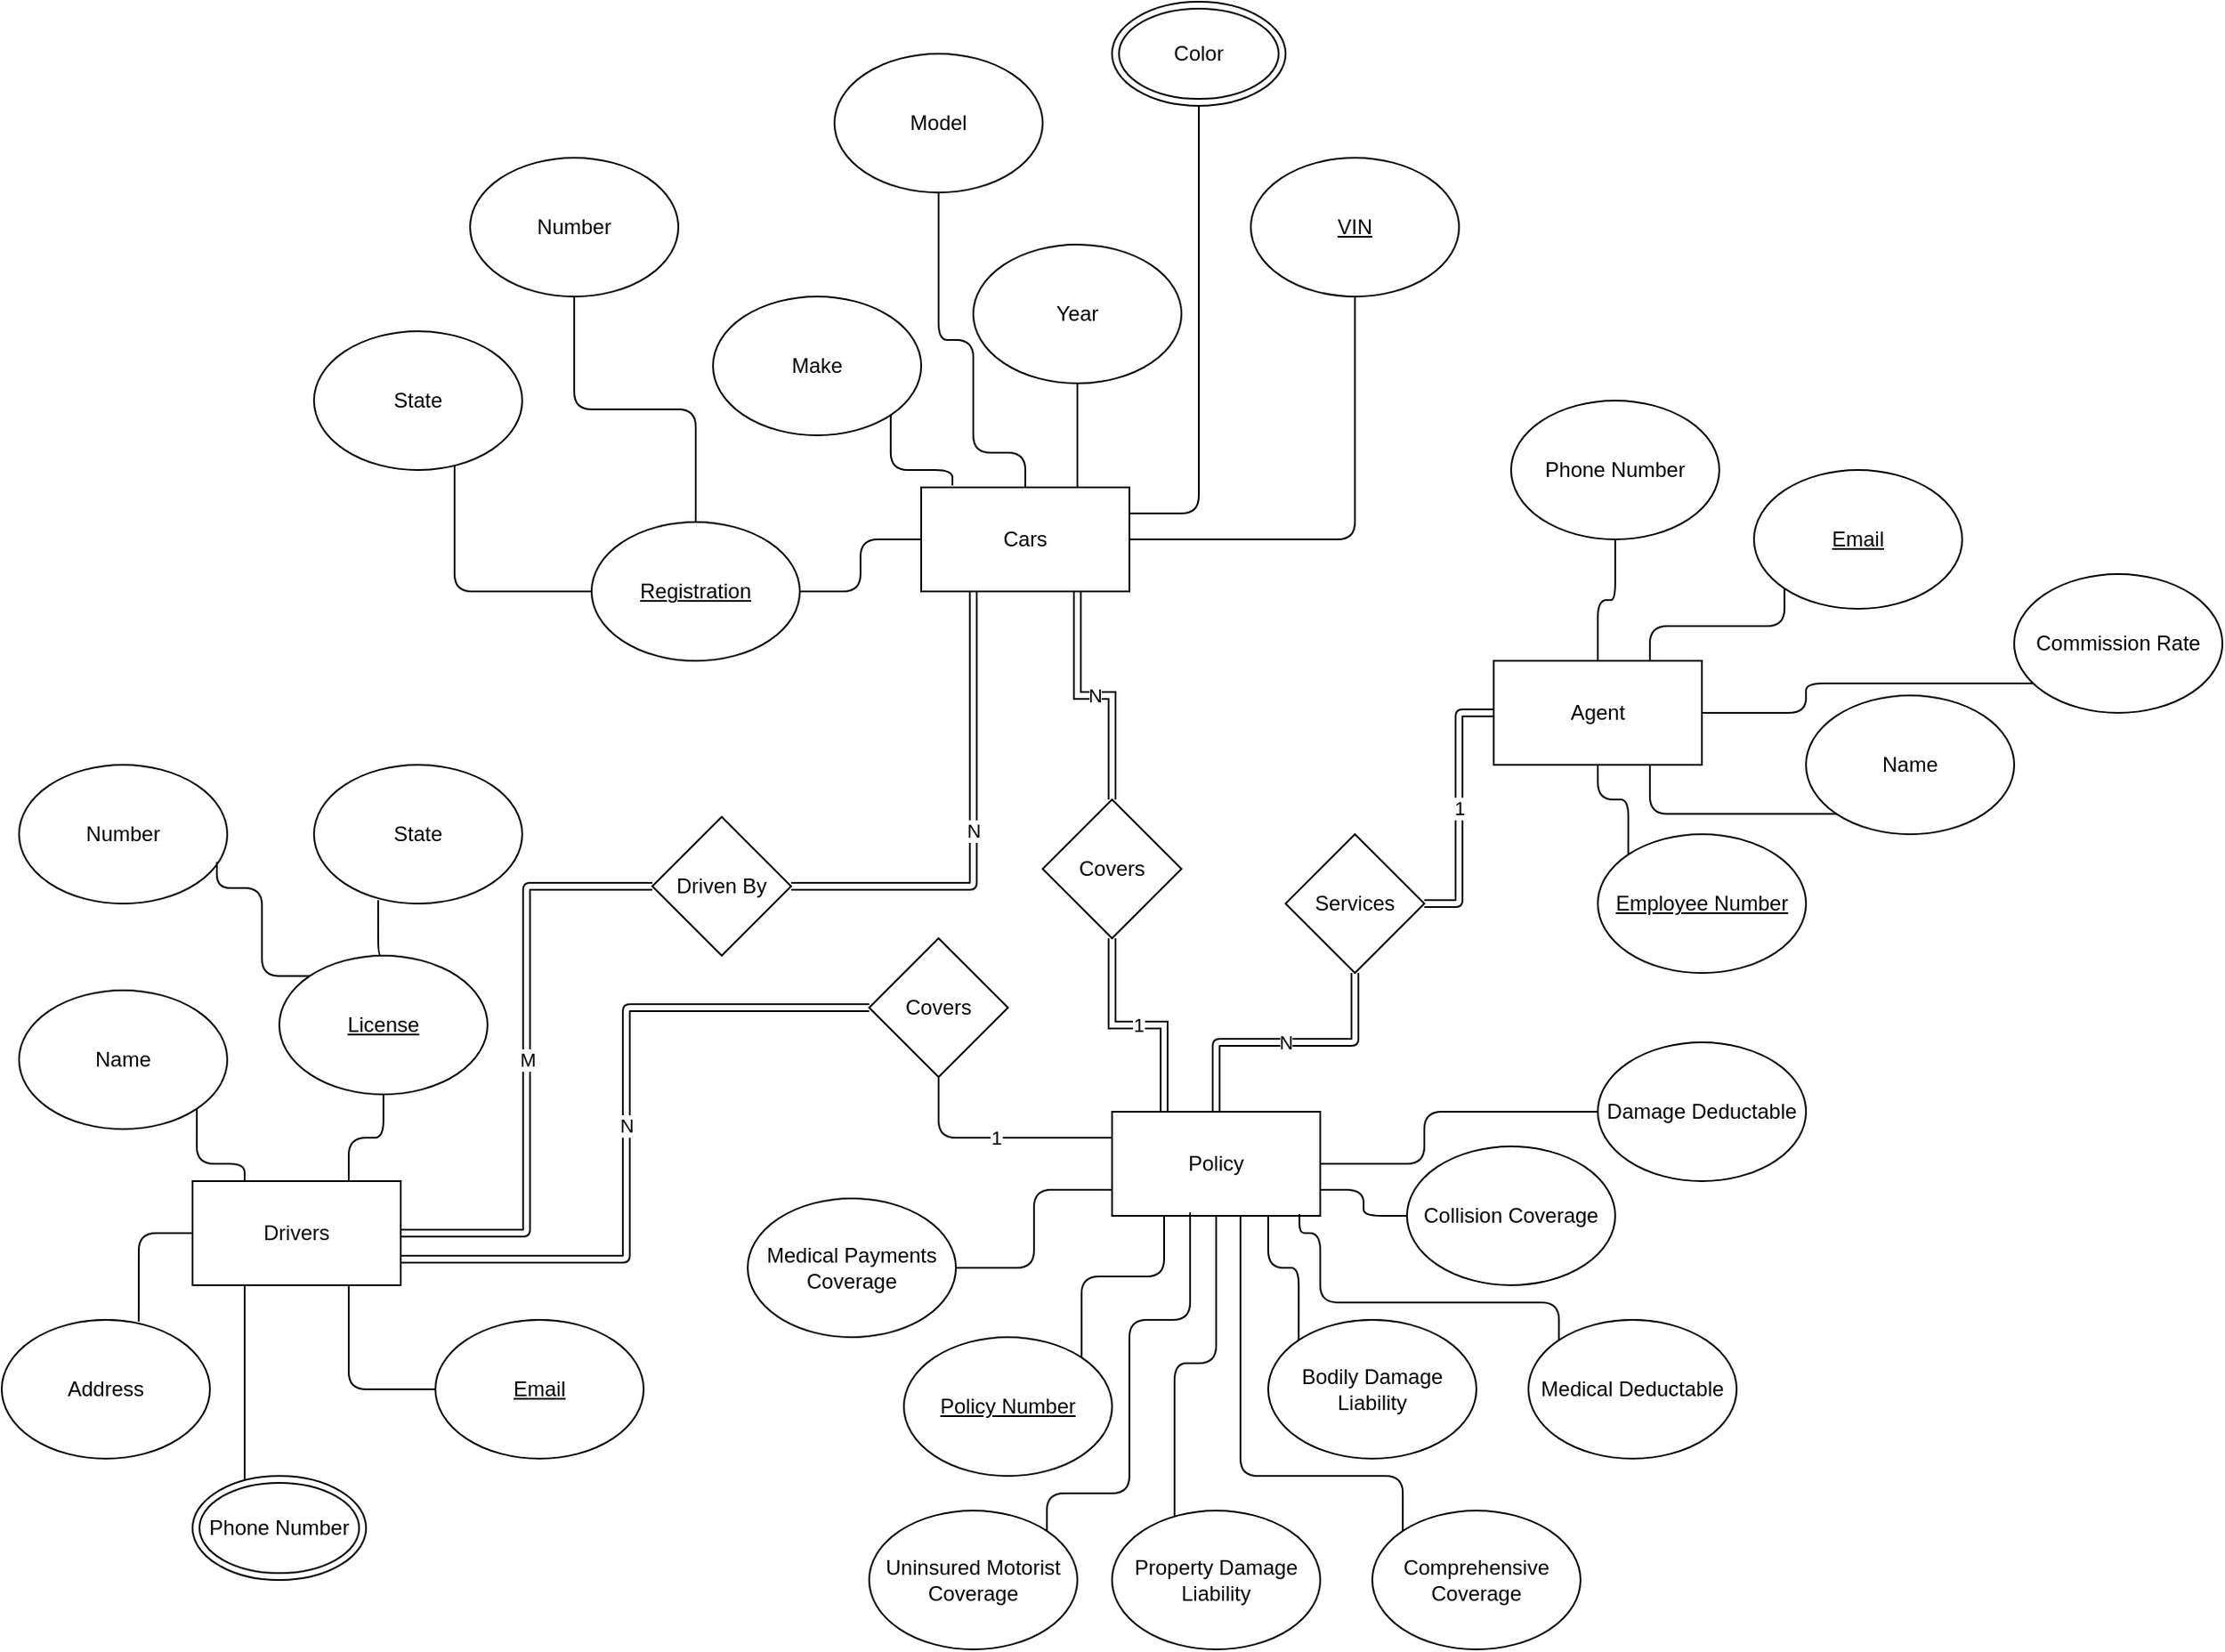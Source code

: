 <mxfile version="10.6.8" type="device"><diagram id="_GbGbZS8UuL_OsHCCj5u" name="Page-1"><mxGraphModel dx="1327" dy="827" grid="1" gridSize="10" guides="1" tooltips="1" connect="1" arrows="1" fold="1" page="1" pageScale="1" pageWidth="850" pageHeight="1100" math="0" shadow="0"><root><mxCell id="0"/><mxCell id="1" parent="0"/><mxCell id="aTW1DPn0I6NIa2_IYPjx-41" style="edgeStyle=orthogonalEdgeStyle;rounded=1;orthogonalLoop=1;jettySize=auto;html=1;exitX=0.25;exitY=1;exitDx=0;exitDy=0;entryX=1;entryY=0;entryDx=0;entryDy=0;endArrow=none;endFill=0;" parent="1" source="aTW1DPn0I6NIa2_IYPjx-1" target="aTW1DPn0I6NIa2_IYPjx-40" edge="1"><mxGeometry relative="1" as="geometry"/></mxCell><mxCell id="aTW1DPn0I6NIa2_IYPjx-49" style="edgeStyle=orthogonalEdgeStyle;rounded=1;orthogonalLoop=1;jettySize=auto;html=1;exitX=0.5;exitY=1;exitDx=0;exitDy=0;entryX=0.3;entryY=0.05;entryDx=0;entryDy=0;entryPerimeter=0;endArrow=none;endFill=0;" parent="1" source="aTW1DPn0I6NIa2_IYPjx-1" target="aTW1DPn0I6NIa2_IYPjx-48" edge="1"><mxGeometry relative="1" as="geometry"/></mxCell><mxCell id="aTW1DPn0I6NIa2_IYPjx-50" style="edgeStyle=orthogonalEdgeStyle;rounded=1;orthogonalLoop=1;jettySize=auto;html=1;exitX=0.75;exitY=1;exitDx=0;exitDy=0;entryX=0;entryY=0;entryDx=0;entryDy=0;endArrow=none;endFill=0;" parent="1" source="aTW1DPn0I6NIa2_IYPjx-1" target="aTW1DPn0I6NIa2_IYPjx-34" edge="1"><mxGeometry relative="1" as="geometry"/></mxCell><mxCell id="aTW1DPn0I6NIa2_IYPjx-51" style="edgeStyle=orthogonalEdgeStyle;rounded=1;orthogonalLoop=1;jettySize=auto;html=1;exitX=1;exitY=0.75;exitDx=0;exitDy=0;entryX=0;entryY=0.5;entryDx=0;entryDy=0;endArrow=none;endFill=0;" parent="1" source="aTW1DPn0I6NIa2_IYPjx-1" target="aTW1DPn0I6NIa2_IYPjx-46" edge="1"><mxGeometry relative="1" as="geometry"/></mxCell><mxCell id="aTW1DPn0I6NIa2_IYPjx-82" value="1" style="edgeStyle=orthogonalEdgeStyle;rounded=1;orthogonalLoop=1;jettySize=auto;html=1;exitX=0;exitY=0.25;exitDx=0;exitDy=0;entryX=0.5;entryY=1;entryDx=0;entryDy=0;endArrow=none;endFill=0;" parent="1" source="aTW1DPn0I6NIa2_IYPjx-1" target="aTW1DPn0I6NIa2_IYPjx-81" edge="1"><mxGeometry relative="1" as="geometry"/></mxCell><mxCell id="g9LwxZ_pPqAGe69_JZW_-3" value="1" style="edgeStyle=orthogonalEdgeStyle;rounded=0;orthogonalLoop=1;jettySize=auto;html=1;exitX=0.25;exitY=0;exitDx=0;exitDy=0;entryX=0.5;entryY=1;entryDx=0;entryDy=0;endArrow=none;endFill=0;shape=link;" edge="1" parent="1" source="aTW1DPn0I6NIa2_IYPjx-1" target="g9LwxZ_pPqAGe69_JZW_-1"><mxGeometry relative="1" as="geometry"/></mxCell><mxCell id="aTW1DPn0I6NIa2_IYPjx-1" value="Policy" style="rounded=0;whiteSpace=wrap;html=1;" parent="1" vertex="1"><mxGeometry x="650" y="780" width="120" height="60" as="geometry"/></mxCell><mxCell id="aTW1DPn0I6NIa2_IYPjx-25" style="edgeStyle=orthogonalEdgeStyle;rounded=1;orthogonalLoop=1;jettySize=auto;html=1;exitX=0.75;exitY=0;exitDx=0;exitDy=0;entryX=0.5;entryY=1;entryDx=0;entryDy=0;endArrow=none;endFill=0;" parent="1" source="aTW1DPn0I6NIa2_IYPjx-2" target="aTW1DPn0I6NIa2_IYPjx-21" edge="1"><mxGeometry relative="1" as="geometry"/></mxCell><mxCell id="aTW1DPn0I6NIa2_IYPjx-29" style="edgeStyle=orthogonalEdgeStyle;rounded=1;orthogonalLoop=1;jettySize=auto;html=1;exitX=0;exitY=0.5;exitDx=0;exitDy=0;entryX=0.658;entryY=0.013;entryDx=0;entryDy=0;entryPerimeter=0;endArrow=none;endFill=0;" parent="1" source="aTW1DPn0I6NIa2_IYPjx-2" target="aTW1DPn0I6NIa2_IYPjx-22" edge="1"><mxGeometry relative="1" as="geometry"/></mxCell><mxCell id="aTW1DPn0I6NIa2_IYPjx-31" style="edgeStyle=orthogonalEdgeStyle;rounded=1;orthogonalLoop=1;jettySize=auto;html=1;exitX=0.25;exitY=1;exitDx=0;exitDy=0;entryX=0.3;entryY=0.033;entryDx=0;entryDy=0;entryPerimeter=0;endArrow=none;endFill=0;" parent="1" source="aTW1DPn0I6NIa2_IYPjx-2" target="aTW1DPn0I6NIa2_IYPjx-30" edge="1"><mxGeometry relative="1" as="geometry"/></mxCell><mxCell id="aTW1DPn0I6NIa2_IYPjx-32" style="edgeStyle=orthogonalEdgeStyle;rounded=1;orthogonalLoop=1;jettySize=auto;html=1;exitX=0.75;exitY=1;exitDx=0;exitDy=0;entryX=0;entryY=0.5;entryDx=0;entryDy=0;endArrow=none;endFill=0;" parent="1" source="aTW1DPn0I6NIa2_IYPjx-2" target="aTW1DPn0I6NIa2_IYPjx-15" edge="1"><mxGeometry relative="1" as="geometry"/></mxCell><mxCell id="aTW1DPn0I6NIa2_IYPjx-77" value="M" style="edgeStyle=orthogonalEdgeStyle;rounded=1;orthogonalLoop=1;jettySize=auto;html=1;entryX=0;entryY=0.5;entryDx=0;entryDy=0;endArrow=none;endFill=0;shape=link;" parent="1" source="aTW1DPn0I6NIa2_IYPjx-2" target="aTW1DPn0I6NIa2_IYPjx-73" edge="1"><mxGeometry relative="1" as="geometry"/></mxCell><mxCell id="aTW1DPn0I6NIa2_IYPjx-2" value="Drivers" style="rounded=0;whiteSpace=wrap;html=1;" parent="1" vertex="1"><mxGeometry x="120" y="820" width="120" height="60" as="geometry"/></mxCell><mxCell id="aTW1DPn0I6NIa2_IYPjx-7" style="edgeStyle=orthogonalEdgeStyle;rounded=1;orthogonalLoop=1;jettySize=auto;html=1;entryX=1;entryY=0.5;entryDx=0;entryDy=0;endArrow=none;endFill=0;" parent="1" source="aTW1DPn0I6NIa2_IYPjx-3" target="aTW1DPn0I6NIa2_IYPjx-4" edge="1"><mxGeometry relative="1" as="geometry"/></mxCell><mxCell id="aTW1DPn0I6NIa2_IYPjx-8" style="edgeStyle=orthogonalEdgeStyle;rounded=1;orthogonalLoop=1;jettySize=auto;html=1;entryX=0.5;entryY=1;entryDx=0;entryDy=0;endArrow=none;endFill=0;" parent="1" source="aTW1DPn0I6NIa2_IYPjx-3" target="aTW1DPn0I6NIa2_IYPjx-5" edge="1"><mxGeometry relative="1" as="geometry"/></mxCell><mxCell id="aTW1DPn0I6NIa2_IYPjx-16" style="edgeStyle=orthogonalEdgeStyle;rounded=1;orthogonalLoop=1;jettySize=auto;html=1;exitX=0.75;exitY=0;exitDx=0;exitDy=0;entryX=0.5;entryY=1;entryDx=0;entryDy=0;endArrow=none;endFill=0;" parent="1" source="aTW1DPn0I6NIa2_IYPjx-3" target="aTW1DPn0I6NIa2_IYPjx-12" edge="1"><mxGeometry relative="1" as="geometry"/></mxCell><mxCell id="aTW1DPn0I6NIa2_IYPjx-17" style="edgeStyle=orthogonalEdgeStyle;rounded=1;orthogonalLoop=1;jettySize=auto;html=1;exitX=0.5;exitY=0;exitDx=0;exitDy=0;entryX=0.5;entryY=1;entryDx=0;entryDy=0;endArrow=none;endFill=0;" parent="1" source="aTW1DPn0I6NIa2_IYPjx-3" target="aTW1DPn0I6NIa2_IYPjx-14" edge="1"><mxGeometry relative="1" as="geometry"><Array as="points"><mxPoint x="600" y="400"/><mxPoint x="570" y="400"/><mxPoint x="570" y="335"/><mxPoint x="550" y="335"/></Array></mxGeometry></mxCell><mxCell id="g9LwxZ_pPqAGe69_JZW_-4" value="N" style="edgeStyle=orthogonalEdgeStyle;shape=link;rounded=0;orthogonalLoop=1;jettySize=auto;html=1;exitX=0.75;exitY=1;exitDx=0;exitDy=0;entryX=0.5;entryY=0;entryDx=0;entryDy=0;endArrow=none;endFill=0;" edge="1" parent="1" source="aTW1DPn0I6NIa2_IYPjx-3" target="g9LwxZ_pPqAGe69_JZW_-1"><mxGeometry relative="1" as="geometry"/></mxCell><mxCell id="aTW1DPn0I6NIa2_IYPjx-3" value="Cars" style="rounded=0;whiteSpace=wrap;html=1;" parent="1" vertex="1"><mxGeometry x="540" y="420" width="120" height="60" as="geometry"/></mxCell><mxCell id="aTW1DPn0I6NIa2_IYPjx-11" style="edgeStyle=orthogonalEdgeStyle;rounded=1;orthogonalLoop=1;jettySize=auto;html=1;entryX=0.675;entryY=0.063;entryDx=0;entryDy=0;entryPerimeter=0;endArrow=none;endFill=0;" parent="1" source="aTW1DPn0I6NIa2_IYPjx-4" target="aTW1DPn0I6NIa2_IYPjx-10" edge="1"><mxGeometry relative="1" as="geometry"/></mxCell><mxCell id="aTW1DPn0I6NIa2_IYPjx-33" style="edgeStyle=orthogonalEdgeStyle;rounded=1;orthogonalLoop=1;jettySize=auto;html=1;entryX=0.5;entryY=1;entryDx=0;entryDy=0;endArrow=none;endFill=0;" parent="1" source="aTW1DPn0I6NIa2_IYPjx-4" target="aTW1DPn0I6NIa2_IYPjx-6" edge="1"><mxGeometry relative="1" as="geometry"/></mxCell><mxCell id="aTW1DPn0I6NIa2_IYPjx-4" value="&lt;u&gt;Registration&lt;/u&gt;" style="ellipse;whiteSpace=wrap;html=1;" parent="1" vertex="1"><mxGeometry x="350" y="440" width="120" height="80" as="geometry"/></mxCell><mxCell id="aTW1DPn0I6NIa2_IYPjx-5" value="&lt;u&gt;VIN&lt;/u&gt;" style="ellipse;whiteSpace=wrap;html=1;" parent="1" vertex="1"><mxGeometry x="730" y="230" width="120" height="80" as="geometry"/></mxCell><mxCell id="aTW1DPn0I6NIa2_IYPjx-6" value="Number" style="ellipse;whiteSpace=wrap;html=1;" parent="1" vertex="1"><mxGeometry x="280" y="230" width="120" height="80" as="geometry"/></mxCell><mxCell id="aTW1DPn0I6NIa2_IYPjx-10" value="State" style="ellipse;whiteSpace=wrap;html=1;" parent="1" vertex="1"><mxGeometry x="190" y="330" width="120" height="80" as="geometry"/></mxCell><mxCell id="aTW1DPn0I6NIa2_IYPjx-12" value="Year" style="ellipse;whiteSpace=wrap;html=1;" parent="1" vertex="1"><mxGeometry x="570" y="280" width="120" height="80" as="geometry"/></mxCell><mxCell id="aTW1DPn0I6NIa2_IYPjx-18" style="edgeStyle=orthogonalEdgeStyle;rounded=1;orthogonalLoop=1;jettySize=auto;html=1;exitX=1;exitY=1;exitDx=0;exitDy=0;entryX=0.15;entryY=-0.017;entryDx=0;entryDy=0;entryPerimeter=0;endArrow=none;endFill=0;" parent="1" source="aTW1DPn0I6NIa2_IYPjx-13" target="aTW1DPn0I6NIa2_IYPjx-3" edge="1"><mxGeometry relative="1" as="geometry"/></mxCell><mxCell id="aTW1DPn0I6NIa2_IYPjx-13" value="Make" style="ellipse;whiteSpace=wrap;html=1;" parent="1" vertex="1"><mxGeometry x="420" y="310" width="120" height="80" as="geometry"/></mxCell><mxCell id="aTW1DPn0I6NIa2_IYPjx-14" value="Model" style="ellipse;whiteSpace=wrap;html=1;" parent="1" vertex="1"><mxGeometry x="490" y="170" width="120" height="80" as="geometry"/></mxCell><mxCell id="aTW1DPn0I6NIa2_IYPjx-15" value="&lt;u&gt;Email&lt;/u&gt;" style="ellipse;whiteSpace=wrap;html=1;" parent="1" vertex="1"><mxGeometry x="260" y="900" width="120" height="80" as="geometry"/></mxCell><mxCell id="aTW1DPn0I6NIa2_IYPjx-19" value="State" style="ellipse;whiteSpace=wrap;html=1;" parent="1" vertex="1"><mxGeometry x="190" y="580" width="120" height="80" as="geometry"/></mxCell><mxCell id="aTW1DPn0I6NIa2_IYPjx-20" value="Number" style="ellipse;whiteSpace=wrap;html=1;" parent="1" vertex="1"><mxGeometry x="20" y="580" width="120" height="80" as="geometry"/></mxCell><mxCell id="aTW1DPn0I6NIa2_IYPjx-26" style="edgeStyle=orthogonalEdgeStyle;rounded=1;orthogonalLoop=1;jettySize=auto;html=1;exitX=0.5;exitY=0;exitDx=0;exitDy=0;entryX=0.308;entryY=0.975;entryDx=0;entryDy=0;entryPerimeter=0;endArrow=none;endFill=0;" parent="1" source="aTW1DPn0I6NIa2_IYPjx-21" target="aTW1DPn0I6NIa2_IYPjx-19" edge="1"><mxGeometry relative="1" as="geometry"/></mxCell><mxCell id="aTW1DPn0I6NIa2_IYPjx-27" style="edgeStyle=orthogonalEdgeStyle;rounded=1;orthogonalLoop=1;jettySize=auto;html=1;exitX=0;exitY=0;exitDx=0;exitDy=0;entryX=0.95;entryY=0.7;entryDx=0;entryDy=0;entryPerimeter=0;endArrow=none;endFill=0;" parent="1" source="aTW1DPn0I6NIa2_IYPjx-21" target="aTW1DPn0I6NIa2_IYPjx-20" edge="1"><mxGeometry relative="1" as="geometry"><Array as="points"><mxPoint x="160" y="702"/><mxPoint x="160" y="651"/><mxPoint x="134" y="651"/></Array></mxGeometry></mxCell><mxCell id="aTW1DPn0I6NIa2_IYPjx-21" value="&lt;u&gt;License&lt;/u&gt;" style="ellipse;whiteSpace=wrap;html=1;" parent="1" vertex="1"><mxGeometry x="170" y="690" width="120" height="80" as="geometry"/></mxCell><mxCell id="aTW1DPn0I6NIa2_IYPjx-22" value="Address" style="ellipse;whiteSpace=wrap;html=1;" parent="1" vertex="1"><mxGeometry x="10" y="900" width="120" height="80" as="geometry"/></mxCell><mxCell id="aTW1DPn0I6NIa2_IYPjx-28" style="edgeStyle=orthogonalEdgeStyle;rounded=1;orthogonalLoop=1;jettySize=auto;html=1;exitX=1;exitY=1;exitDx=0;exitDy=0;entryX=0.25;entryY=0;entryDx=0;entryDy=0;endArrow=none;endFill=0;" parent="1" source="aTW1DPn0I6NIa2_IYPjx-23" target="aTW1DPn0I6NIa2_IYPjx-2" edge="1"><mxGeometry relative="1" as="geometry"/></mxCell><mxCell id="aTW1DPn0I6NIa2_IYPjx-23" value="Name" style="ellipse;whiteSpace=wrap;html=1;" parent="1" vertex="1"><mxGeometry x="20" y="710" width="120" height="80" as="geometry"/></mxCell><mxCell id="aTW1DPn0I6NIa2_IYPjx-30" value="Phone Number" style="ellipse;shape=doubleEllipse;whiteSpace=wrap;html=1;" parent="1" vertex="1"><mxGeometry x="120" y="990" width="100" height="60" as="geometry"/></mxCell><mxCell id="aTW1DPn0I6NIa2_IYPjx-34" value="Bodily Damage Liability" style="ellipse;whiteSpace=wrap;html=1;" parent="1" vertex="1"><mxGeometry x="740" y="900" width="120" height="80" as="geometry"/></mxCell><mxCell id="aTW1DPn0I6NIa2_IYPjx-52" style="edgeStyle=orthogonalEdgeStyle;rounded=1;orthogonalLoop=1;jettySize=auto;html=1;exitX=1;exitY=0.5;exitDx=0;exitDy=0;entryX=0;entryY=0.75;entryDx=0;entryDy=0;endArrow=none;endFill=0;" parent="1" source="aTW1DPn0I6NIa2_IYPjx-35" target="aTW1DPn0I6NIa2_IYPjx-1" edge="1"><mxGeometry relative="1" as="geometry"/></mxCell><mxCell id="aTW1DPn0I6NIa2_IYPjx-35" value="Medical Payments Coverage" style="ellipse;whiteSpace=wrap;html=1;" parent="1" vertex="1"><mxGeometry x="440" y="830" width="120" height="80" as="geometry"/></mxCell><mxCell id="aTW1DPn0I6NIa2_IYPjx-40" value="&lt;u&gt;Policy Number&lt;/u&gt;" style="ellipse;whiteSpace=wrap;html=1;" parent="1" vertex="1"><mxGeometry x="530" y="910" width="120" height="80" as="geometry"/></mxCell><mxCell id="aTW1DPn0I6NIa2_IYPjx-46" value="Collision Coverage" style="ellipse;whiteSpace=wrap;html=1;" parent="1" vertex="1"><mxGeometry x="820" y="800" width="120" height="80" as="geometry"/></mxCell><mxCell id="aTW1DPn0I6NIa2_IYPjx-57" style="edgeStyle=orthogonalEdgeStyle;rounded=1;orthogonalLoop=1;jettySize=auto;html=1;exitX=0;exitY=0;exitDx=0;exitDy=0;entryX=0.9;entryY=0.983;entryDx=0;entryDy=0;entryPerimeter=0;endArrow=none;endFill=0;" parent="1" source="aTW1DPn0I6NIa2_IYPjx-47" target="aTW1DPn0I6NIa2_IYPjx-1" edge="1"><mxGeometry relative="1" as="geometry"><Array as="points"><mxPoint x="908" y="890"/><mxPoint x="770" y="890"/><mxPoint x="770" y="850"/><mxPoint x="758" y="850"/></Array></mxGeometry></mxCell><mxCell id="aTW1DPn0I6NIa2_IYPjx-47" value="Medical Deductable" style="ellipse;whiteSpace=wrap;html=1;" parent="1" vertex="1"><mxGeometry x="890" y="900" width="120" height="80" as="geometry"/></mxCell><mxCell id="aTW1DPn0I6NIa2_IYPjx-48" value="Property Damage Liability" style="ellipse;whiteSpace=wrap;html=1;" parent="1" vertex="1"><mxGeometry x="650" y="1010" width="120" height="80" as="geometry"/></mxCell><mxCell id="aTW1DPn0I6NIa2_IYPjx-56" style="edgeStyle=orthogonalEdgeStyle;rounded=1;orthogonalLoop=1;jettySize=auto;html=1;exitX=0;exitY=0;exitDx=0;exitDy=0;endArrow=none;endFill=0;" parent="1" source="aTW1DPn0I6NIa2_IYPjx-53" edge="1"><mxGeometry relative="1" as="geometry"><mxPoint x="724" y="840" as="targetPoint"/><Array as="points"><mxPoint x="818" y="990"/><mxPoint x="724" y="990"/></Array></mxGeometry></mxCell><mxCell id="aTW1DPn0I6NIa2_IYPjx-53" value="Comprehensive Coverage" style="ellipse;whiteSpace=wrap;html=1;" parent="1" vertex="1"><mxGeometry x="800" y="1010" width="120" height="80" as="geometry"/></mxCell><mxCell id="aTW1DPn0I6NIa2_IYPjx-55" style="edgeStyle=orthogonalEdgeStyle;rounded=1;orthogonalLoop=1;jettySize=auto;html=1;exitX=1;exitY=0;exitDx=0;exitDy=0;entryX=0.375;entryY=0.967;entryDx=0;entryDy=0;entryPerimeter=0;endArrow=none;endFill=0;" parent="1" source="aTW1DPn0I6NIa2_IYPjx-54" target="aTW1DPn0I6NIa2_IYPjx-1" edge="1"><mxGeometry relative="1" as="geometry"><Array as="points"><mxPoint x="612" y="1000"/><mxPoint x="660" y="1000"/><mxPoint x="660" y="900"/><mxPoint x="695" y="900"/></Array></mxGeometry></mxCell><mxCell id="aTW1DPn0I6NIa2_IYPjx-54" value="Uninsured Motorist Coverage" style="ellipse;whiteSpace=wrap;html=1;" parent="1" vertex="1"><mxGeometry x="510" y="1010" width="120" height="80" as="geometry"/></mxCell><mxCell id="aTW1DPn0I6NIa2_IYPjx-59" style="edgeStyle=orthogonalEdgeStyle;rounded=1;orthogonalLoop=1;jettySize=auto;html=1;exitX=0;exitY=0.5;exitDx=0;exitDy=0;entryX=1;entryY=0.5;entryDx=0;entryDy=0;endArrow=none;endFill=0;" parent="1" source="aTW1DPn0I6NIa2_IYPjx-58" target="aTW1DPn0I6NIa2_IYPjx-1" edge="1"><mxGeometry relative="1" as="geometry"><Array as="points"><mxPoint x="830" y="780"/><mxPoint x="830" y="810"/></Array></mxGeometry></mxCell><mxCell id="aTW1DPn0I6NIa2_IYPjx-58" value="Damage Deductable" style="ellipse;whiteSpace=wrap;html=1;" parent="1" vertex="1"><mxGeometry x="930" y="740" width="120" height="80" as="geometry"/></mxCell><mxCell id="aTW1DPn0I6NIa2_IYPjx-68" style="edgeStyle=orthogonalEdgeStyle;rounded=1;orthogonalLoop=1;jettySize=auto;html=1;entryX=0;entryY=0;entryDx=0;entryDy=0;endArrow=none;endFill=0;" parent="1" source="aTW1DPn0I6NIa2_IYPjx-60" target="aTW1DPn0I6NIa2_IYPjx-67" edge="1"><mxGeometry relative="1" as="geometry"/></mxCell><mxCell id="aTW1DPn0I6NIa2_IYPjx-69" style="edgeStyle=orthogonalEdgeStyle;rounded=1;orthogonalLoop=1;jettySize=auto;html=1;exitX=0.75;exitY=1;exitDx=0;exitDy=0;entryX=0;entryY=1;entryDx=0;entryDy=0;endArrow=none;endFill=0;" parent="1" source="aTW1DPn0I6NIa2_IYPjx-60" target="aTW1DPn0I6NIa2_IYPjx-66" edge="1"><mxGeometry relative="1" as="geometry"/></mxCell><mxCell id="aTW1DPn0I6NIa2_IYPjx-70" style="edgeStyle=orthogonalEdgeStyle;rounded=1;orthogonalLoop=1;jettySize=auto;html=1;exitX=1;exitY=0.5;exitDx=0;exitDy=0;entryX=0.1;entryY=0.788;entryDx=0;entryDy=0;entryPerimeter=0;endArrow=none;endFill=0;" parent="1" source="aTW1DPn0I6NIa2_IYPjx-60" target="aTW1DPn0I6NIa2_IYPjx-65" edge="1"><mxGeometry relative="1" as="geometry"><Array as="points"><mxPoint x="1050" y="550"/><mxPoint x="1050" y="533"/></Array></mxGeometry></mxCell><mxCell id="aTW1DPn0I6NIa2_IYPjx-71" style="edgeStyle=orthogonalEdgeStyle;rounded=1;orthogonalLoop=1;jettySize=auto;html=1;exitX=0.75;exitY=0;exitDx=0;exitDy=0;entryX=0;entryY=1;entryDx=0;entryDy=0;endArrow=none;endFill=0;" parent="1" source="aTW1DPn0I6NIa2_IYPjx-60" target="aTW1DPn0I6NIa2_IYPjx-64" edge="1"><mxGeometry relative="1" as="geometry"><Array as="points"><mxPoint x="960" y="500"/><mxPoint x="1038" y="500"/></Array></mxGeometry></mxCell><mxCell id="aTW1DPn0I6NIa2_IYPjx-72" style="edgeStyle=orthogonalEdgeStyle;rounded=1;orthogonalLoop=1;jettySize=auto;html=1;exitX=0.5;exitY=0;exitDx=0;exitDy=0;entryX=0.5;entryY=1;entryDx=0;entryDy=0;endArrow=none;endFill=0;" parent="1" source="aTW1DPn0I6NIa2_IYPjx-60" target="aTW1DPn0I6NIa2_IYPjx-63" edge="1"><mxGeometry relative="1" as="geometry"/></mxCell><mxCell id="aTW1DPn0I6NIa2_IYPjx-75" value="1" style="edgeStyle=orthogonalEdgeStyle;rounded=1;orthogonalLoop=1;jettySize=auto;html=1;exitX=0;exitY=0.5;exitDx=0;exitDy=0;entryX=1;entryY=0.5;entryDx=0;entryDy=0;endArrow=none;endFill=0;shape=link;" parent="1" source="aTW1DPn0I6NIa2_IYPjx-60" target="aTW1DPn0I6NIa2_IYPjx-74" edge="1"><mxGeometry relative="1" as="geometry"/></mxCell><mxCell id="aTW1DPn0I6NIa2_IYPjx-60" value="Agent" style="rounded=0;whiteSpace=wrap;html=1;" parent="1" vertex="1"><mxGeometry x="870" y="520" width="120" height="60" as="geometry"/></mxCell><mxCell id="aTW1DPn0I6NIa2_IYPjx-63" value="Phone Number" style="ellipse;whiteSpace=wrap;html=1;" parent="1" vertex="1"><mxGeometry x="880" y="370" width="120" height="80" as="geometry"/></mxCell><mxCell id="aTW1DPn0I6NIa2_IYPjx-64" value="&lt;u&gt;Email&lt;/u&gt;" style="ellipse;whiteSpace=wrap;html=1;" parent="1" vertex="1"><mxGeometry x="1020" y="410" width="120" height="80" as="geometry"/></mxCell><mxCell id="aTW1DPn0I6NIa2_IYPjx-65" value="Commission Rate" style="ellipse;whiteSpace=wrap;html=1;" parent="1" vertex="1"><mxGeometry x="1170" y="470" width="120" height="80" as="geometry"/></mxCell><mxCell id="aTW1DPn0I6NIa2_IYPjx-66" value="Name" style="ellipse;whiteSpace=wrap;html=1;" parent="1" vertex="1"><mxGeometry x="1050" y="540" width="120" height="80" as="geometry"/></mxCell><mxCell id="aTW1DPn0I6NIa2_IYPjx-67" value="&lt;u&gt;Employee Number&lt;/u&gt;" style="ellipse;whiteSpace=wrap;html=1;" parent="1" vertex="1"><mxGeometry x="930" y="620" width="120" height="80" as="geometry"/></mxCell><mxCell id="aTW1DPn0I6NIa2_IYPjx-78" value="N" style="edgeStyle=orthogonalEdgeStyle;rounded=1;orthogonalLoop=1;jettySize=auto;html=1;exitX=1;exitY=0.5;exitDx=0;exitDy=0;entryX=0.25;entryY=1;entryDx=0;entryDy=0;endArrow=none;endFill=0;shape=link;" parent="1" source="aTW1DPn0I6NIa2_IYPjx-73" target="aTW1DPn0I6NIa2_IYPjx-3" edge="1"><mxGeometry relative="1" as="geometry"/></mxCell><mxCell id="aTW1DPn0I6NIa2_IYPjx-73" value="Driven By" style="rhombus;whiteSpace=wrap;html=1;" parent="1" vertex="1"><mxGeometry x="385" y="610" width="80" height="80" as="geometry"/></mxCell><mxCell id="aTW1DPn0I6NIa2_IYPjx-76" value="N" style="edgeStyle=orthogonalEdgeStyle;rounded=1;orthogonalLoop=1;jettySize=auto;html=1;exitX=0.5;exitY=1;exitDx=0;exitDy=0;entryX=0.5;entryY=0;entryDx=0;entryDy=0;endArrow=none;endFill=0;shape=link;" parent="1" source="aTW1DPn0I6NIa2_IYPjx-74" target="aTW1DPn0I6NIa2_IYPjx-1" edge="1"><mxGeometry relative="1" as="geometry"/></mxCell><mxCell id="aTW1DPn0I6NIa2_IYPjx-74" value="Services" style="rhombus;whiteSpace=wrap;html=1;" parent="1" vertex="1"><mxGeometry x="750" y="620" width="80" height="80" as="geometry"/></mxCell><mxCell id="aTW1DPn0I6NIa2_IYPjx-80" style="edgeStyle=orthogonalEdgeStyle;rounded=1;orthogonalLoop=1;jettySize=auto;html=1;exitX=0.5;exitY=1;exitDx=0;exitDy=0;entryX=1;entryY=0.25;entryDx=0;entryDy=0;endArrow=none;endFill=0;" parent="1" source="aTW1DPn0I6NIa2_IYPjx-79" target="aTW1DPn0I6NIa2_IYPjx-3" edge="1"><mxGeometry relative="1" as="geometry"/></mxCell><mxCell id="aTW1DPn0I6NIa2_IYPjx-79" value="Color" style="ellipse;shape=doubleEllipse;whiteSpace=wrap;html=1;" parent="1" vertex="1"><mxGeometry x="650" y="140" width="100" height="60" as="geometry"/></mxCell><mxCell id="aTW1DPn0I6NIa2_IYPjx-84" value="N" style="edgeStyle=orthogonalEdgeStyle;rounded=1;orthogonalLoop=1;jettySize=auto;html=1;exitX=0;exitY=0.5;exitDx=0;exitDy=0;entryX=1;entryY=0.75;entryDx=0;entryDy=0;endArrow=none;endFill=0;shape=link;" parent="1" source="aTW1DPn0I6NIa2_IYPjx-81" target="aTW1DPn0I6NIa2_IYPjx-2" edge="1"><mxGeometry relative="1" as="geometry"><Array as="points"><mxPoint x="370" y="720"/><mxPoint x="370" y="865"/></Array></mxGeometry></mxCell><mxCell id="aTW1DPn0I6NIa2_IYPjx-81" value="Covers" style="rhombus;whiteSpace=wrap;html=1;" parent="1" vertex="1"><mxGeometry x="510" y="680" width="80" height="80" as="geometry"/></mxCell><mxCell id="g9LwxZ_pPqAGe69_JZW_-1" value="Covers" style="rhombus;whiteSpace=wrap;html=1;" vertex="1" parent="1"><mxGeometry x="610" y="600" width="80" height="80" as="geometry"/></mxCell></root></mxGraphModel></diagram></mxfile>